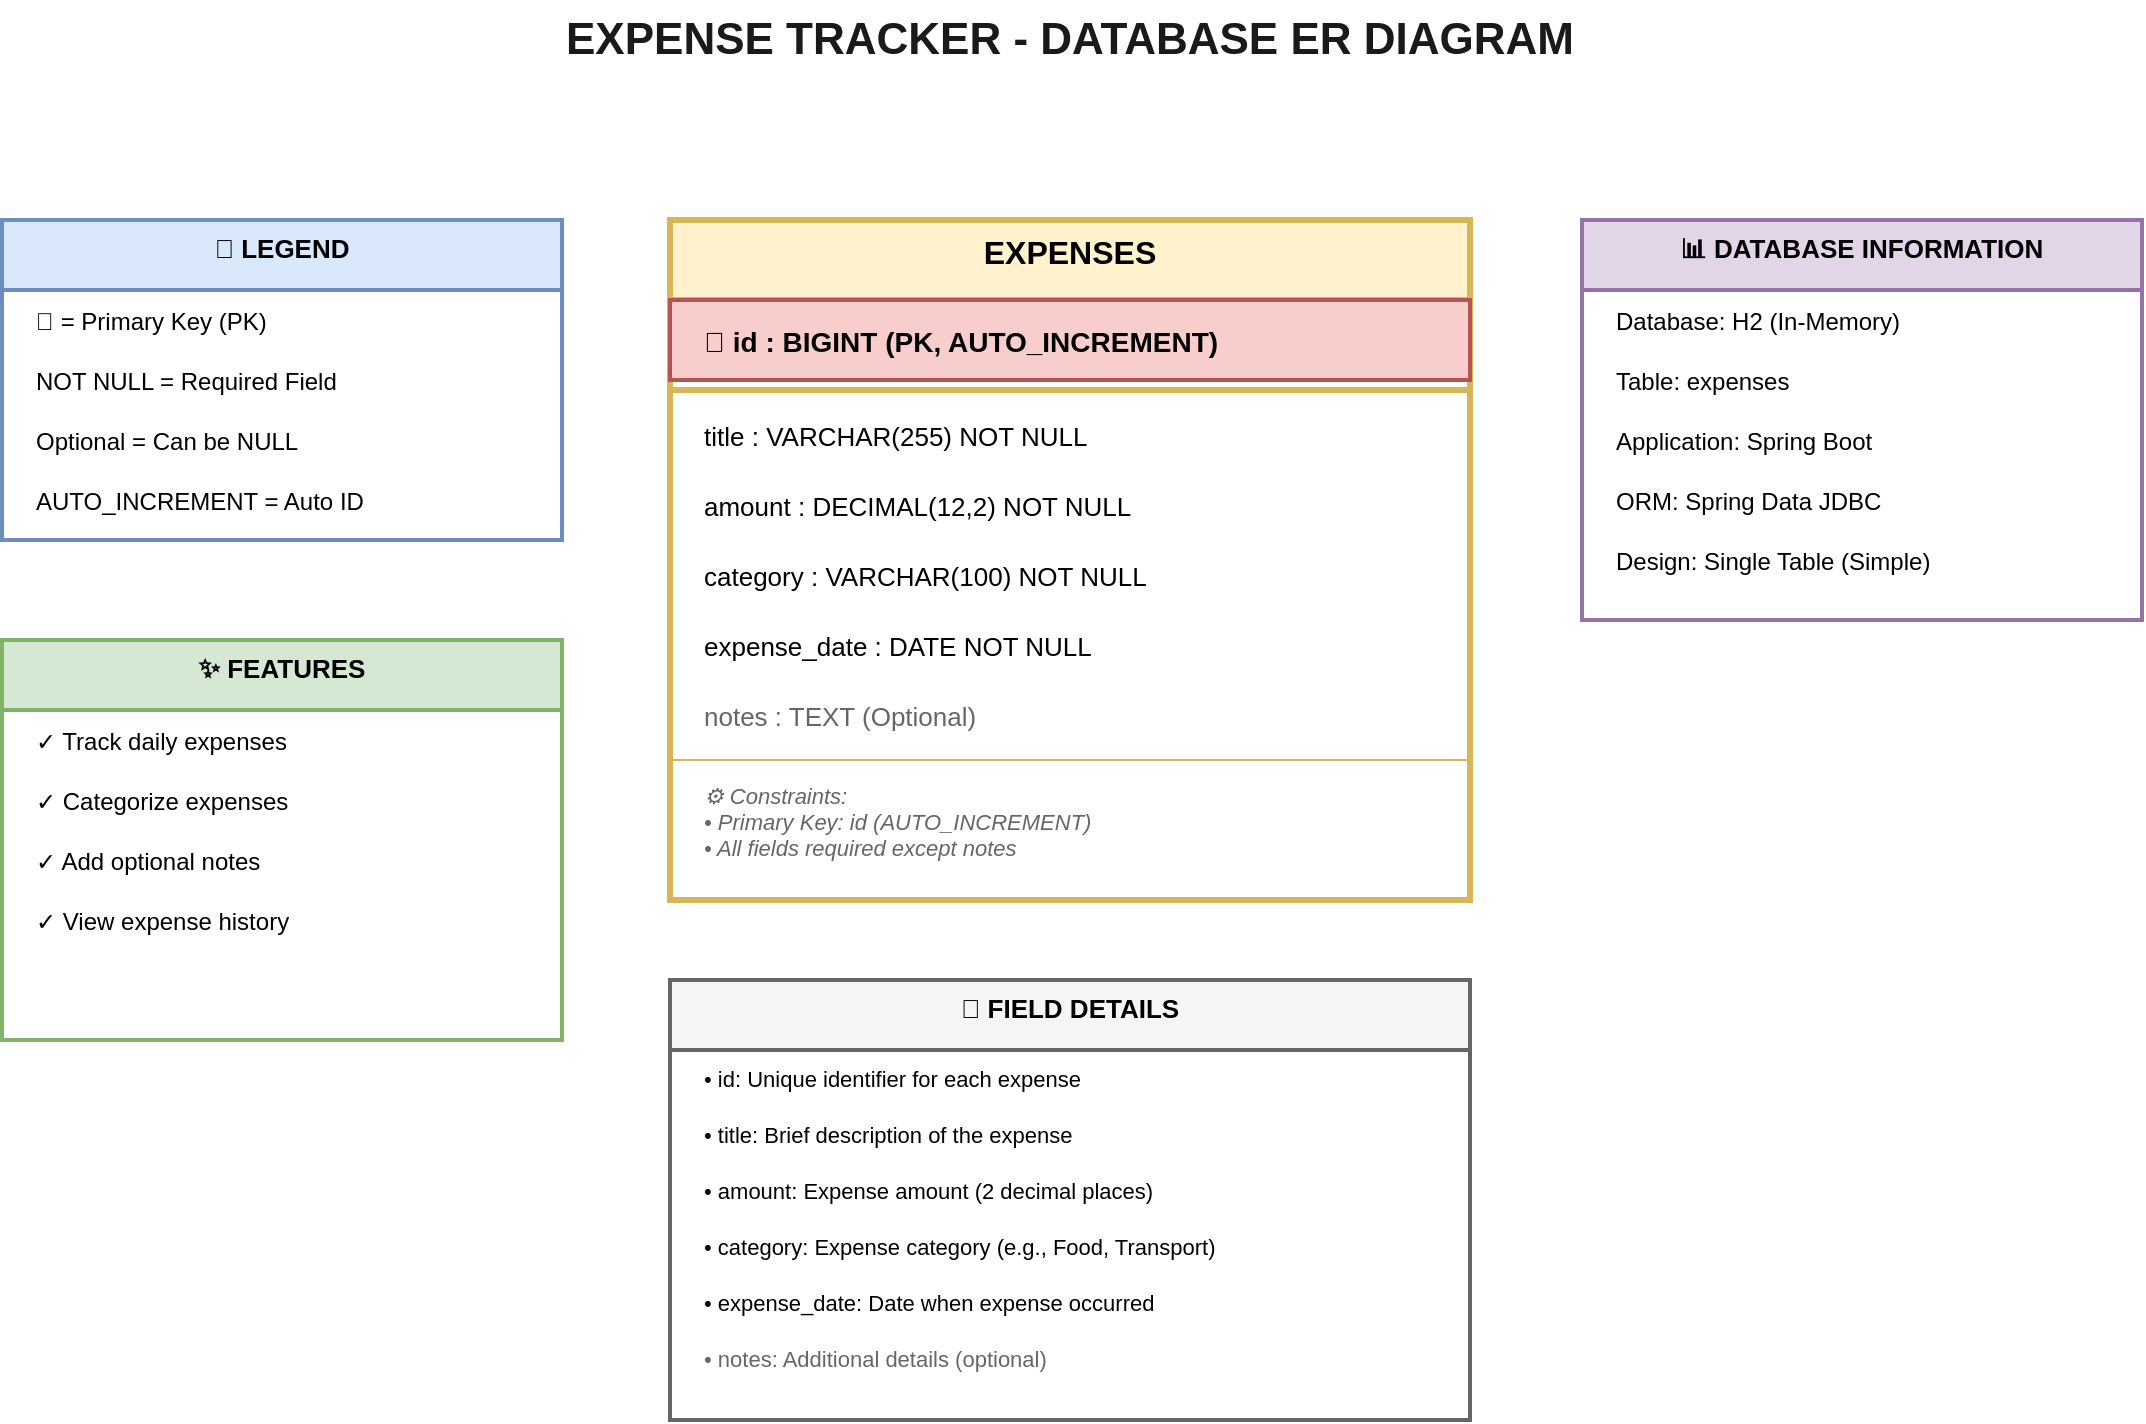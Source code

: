 <mxfile version="24.0.0" type="device">
  <diagram name="Expense Tracker - ER Diagram" id="expenses-er-diagram">
    <mxGraphModel dx="1422" dy="794" grid="1" gridSize="10" guides="1" tooltips="1" connect="1" arrows="1" fold="1" page="1" pageScale="1" pageWidth="1169" pageHeight="827" math="0" shadow="0">
      <root>
        <mxCell id="0" />
        <mxCell id="1" parent="0" />
        
        <!-- Title -->
        <mxCell id="title" value="EXPENSE TRACKER - DATABASE ER DIAGRAM" style="text;html=1;strokeColor=none;fillColor=none;align=center;verticalAlign=middle;whiteSpace=wrap;rounded=0;fontSize=22;fontStyle=1;fontColor=#1a1a1a;" vertex="1" parent="1">
          <mxGeometry x="284" y="40" width="600" height="40" as="geometry" />
        </mxCell>
        
        <!-- EXPENSES Entity (Main Table) -->
        <mxCell id="expenses-entity" value="EXPENSES" style="swimlane;fontStyle=1;align=center;verticalAlign=top;childLayout=stackLayout;horizontal=1;startSize=40;horizontalStack=0;resizeParent=1;resizeParentMax=0;resizeLast=0;collapsible=0;marginBottom=0;fillColor=#fff2cc;strokeColor=#d6b656;fontSize=16;strokeWidth=3;" vertex="1" parent="1">
          <mxGeometry x="384" y="150" width="400" height="340" as="geometry" />
        </mxCell>
        
        <!-- Primary Key -->
        <mxCell id="pk-id" value="🔑 id : BIGINT (PK, AUTO_INCREMENT)" style="text;strokeColor=#b85450;fillColor=#f8cecc;align=left;verticalAlign=middle;spacingLeft=15;spacingRight=10;overflow=hidden;rotatable=0;points=[[0,0.5],[1,0.5]];portConstraint=eastwest;fontStyle=1;fontSize=14;strokeWidth=2;" vertex="1" parent="expenses-entity">
          <mxGeometry y="40" width="400" height="40" as="geometry" />
        </mxCell>
        
        <!-- Separator -->
        <mxCell id="separator1" value="" style="line;strokeWidth=3;fillColor=none;align=left;verticalAlign=middle;spacingTop=-1;spacingLeft=3;spacingRight=3;rotatable=0;labelPosition=right;points=[];portConstraint=eastwest;strokeColor=#d6b656;" vertex="1" parent="expenses-entity">
          <mxGeometry y="80" width="400" height="10" as="geometry" />
        </mxCell>
        
        <!-- Attributes -->
        <mxCell id="attr-title" value="title : VARCHAR(255) NOT NULL" style="text;strokeColor=none;fillColor=none;align=left;verticalAlign=middle;spacingLeft=15;spacingRight=10;overflow=hidden;rotatable=0;points=[[0,0.5],[1,0.5]];portConstraint=eastwest;fontSize=13;" vertex="1" parent="expenses-entity">
          <mxGeometry y="90" width="400" height="35" as="geometry" />
        </mxCell>
        
        <mxCell id="attr-amount" value="amount : DECIMAL(12,2) NOT NULL" style="text;strokeColor=none;fillColor=none;align=left;verticalAlign=middle;spacingLeft=15;spacingRight=10;overflow=hidden;rotatable=0;points=[[0,0.5],[1,0.5]];portConstraint=eastwest;fontSize=13;" vertex="1" parent="expenses-entity">
          <mxGeometry y="125" width="400" height="35" as="geometry" />
        </mxCell>
        
        <mxCell id="attr-category" value="category : VARCHAR(100) NOT NULL" style="text;strokeColor=none;fillColor=none;align=left;verticalAlign=middle;spacingLeft=15;spacingRight=10;overflow=hidden;rotatable=0;points=[[0,0.5],[1,0.5]];portConstraint=eastwest;fontSize=13;" vertex="1" parent="expenses-entity">
          <mxGeometry y="160" width="400" height="35" as="geometry" />
        </mxCell>
        
        <mxCell id="attr-date" value="expense_date : DATE NOT NULL" style="text;strokeColor=none;fillColor=none;align=left;verticalAlign=middle;spacingLeft=15;spacingRight=10;overflow=hidden;rotatable=0;points=[[0,0.5],[1,0.5]];portConstraint=eastwest;fontSize=13;" vertex="1" parent="expenses-entity">
          <mxGeometry y="195" width="400" height="35" as="geometry" />
        </mxCell>
        
        <mxCell id="attr-notes" value="notes : TEXT (Optional)" style="text;strokeColor=none;fillColor=none;align=left;verticalAlign=middle;spacingLeft=15;spacingRight=10;overflow=hidden;rotatable=0;points=[[0,0.5],[1,0.5]];portConstraint=eastwest;fontSize=13;fontColor=#666666;" vertex="1" parent="expenses-entity">
          <mxGeometry y="230" width="400" height="35" as="geometry" />
        </mxCell>
        
        <!-- Separator -->
        <mxCell id="separator2" value="" style="line;strokeWidth=2;fillColor=none;align=left;verticalAlign=middle;spacingTop=-1;spacingLeft=3;spacingRight=3;rotatable=0;labelPosition=right;points=[];portConstraint=eastwest;strokeColor=#d6b656;strokeWidth=1;" vertex="1" parent="expenses-entity">
          <mxGeometry y="265" width="400" height="10" as="geometry" />
        </mxCell>
        
        <!-- Constraints Info -->
        <mxCell id="constraints" value="⚙️ Constraints:&#xa;• Primary Key: id (AUTO_INCREMENT)&#xa;• All fields required except notes" style="text;strokeColor=none;fillColor=none;align=left;verticalAlign=top;spacingLeft=15;spacingRight=10;overflow=hidden;rotatable=0;points=[[0,0.5],[1,0.5]];portConstraint=eastwest;fontSize=11;fontStyle=2;fontColor=#666666;" vertex="1" parent="expenses-entity">
          <mxGeometry y="275" width="400" height="55" as="geometry" />
        </mxCell>
        
        <!-- Database Info Box -->
        <mxCell id="db-info" value="📊 DATABASE INFORMATION" style="swimlane;fontStyle=1;align=center;verticalAlign=top;childLayout=stackLayout;horizontal=1;startSize=35;horizontalStack=0;resizeParent=1;resizeParentMax=0;resizeLast=0;collapsible=0;marginBottom=0;fillColor=#e1d5e7;strokeColor=#9673a6;fontSize=13;strokeWidth=2;" vertex="1" parent="1">
          <mxGeometry x="840" y="150" width="280" height="200" as="geometry" />
        </mxCell>
        <mxCell id="db-type" value="Database: H2 (In-Memory)" style="text;strokeColor=none;fillColor=none;align=left;verticalAlign=middle;spacingLeft=15;spacingRight=10;overflow=hidden;rotatable=0;points=[[0,0.5],[1,0.5]];portConstraint=eastwest;fontSize=12;" vertex="1" parent="db-info">
          <mxGeometry y="35" width="280" height="30" as="geometry" />
        </mxCell>
        <mxCell id="db-table" value="Table: expenses" style="text;strokeColor=none;fillColor=none;align=left;verticalAlign=middle;spacingLeft=15;spacingRight=10;overflow=hidden;rotatable=0;points=[[0,0.5],[1,0.5]];portConstraint=eastwest;fontSize=12;" vertex="1" parent="db-info">
          <mxGeometry y="65" width="280" height="30" as="geometry" />
        </mxCell>
        <mxCell id="db-app" value="Application: Spring Boot" style="text;strokeColor=none;fillColor=none;align=left;verticalAlign=middle;spacingLeft=15;spacingRight=10;overflow=hidden;rotatable=0;points=[[0,0.5],[1,0.5]];portConstraint=eastwest;fontSize=12;" vertex="1" parent="db-info">
          <mxGeometry y="95" width="280" height="30" as="geometry" />
        </mxCell>
        <mxCell id="db-orm" value="ORM: Spring Data JDBC" style="text;strokeColor=none;fillColor=none;align=left;verticalAlign=middle;spacingLeft=15;spacingRight=10;overflow=hidden;rotatable=0;points=[[0,0.5],[1,0.5]];portConstraint=eastwest;fontSize=12;" vertex="1" parent="db-info">
          <mxGeometry y="125" width="280" height="30" as="geometry" />
        </mxCell>
        <mxCell id="db-design" value="Design: Single Table (Simple)" style="text;strokeColor=none;fillColor=none;align=left;verticalAlign=middle;spacingLeft=15;spacingRight=10;overflow=hidden;rotatable=0;points=[[0,0.5],[1,0.5]];portConstraint=eastwest;fontSize=12;" vertex="1" parent="db-info">
          <mxGeometry y="155" width="280" height="30" as="geometry" />
        </mxCell>
        
        <!-- Legend Box -->
        <mxCell id="legend-box" value="📖 LEGEND" style="swimlane;fontStyle=1;align=center;verticalAlign=top;childLayout=stackLayout;horizontal=1;startSize=35;horizontalStack=0;resizeParent=1;resizeParentMax=0;resizeLast=0;collapsible=0;marginBottom=0;fillColor=#dae8fc;strokeColor=#6c8ebf;fontSize=13;strokeWidth=2;" vertex="1" parent="1">
          <mxGeometry x="50" y="150" width="280" height="160" as="geometry" />
        </mxCell>
        <mxCell id="legend-pk" value="🔑 = Primary Key (PK)" style="text;strokeColor=none;fillColor=none;align=left;verticalAlign=middle;spacingLeft=15;spacingRight=10;overflow=hidden;rotatable=0;points=[[0,0.5],[1,0.5]];portConstraint=eastwest;fontSize=12;" vertex="1" parent="legend-box">
          <mxGeometry y="35" width="280" height="30" as="geometry" />
        </mxCell>
        <mxCell id="legend-nn" value="NOT NULL = Required Field" style="text;strokeColor=none;fillColor=none;align=left;verticalAlign=middle;spacingLeft=15;spacingRight=10;overflow=hidden;rotatable=0;points=[[0,0.5],[1,0.5]];portConstraint=eastwest;fontSize=12;" vertex="1" parent="legend-box">
          <mxGeometry y="65" width="280" height="30" as="geometry" />
        </mxCell>
        <mxCell id="legend-optional" value="Optional = Can be NULL" style="text;strokeColor=none;fillColor=none;align=left;verticalAlign=middle;spacingLeft=15;spacingRight=10;overflow=hidden;rotatable=0;points=[[0,0.5],[1,0.5]];portConstraint=eastwest;fontSize=12;" vertex="1" parent="legend-box">
          <mxGeometry y="95" width="280" height="30" as="geometry" />
        </mxCell>
        <mxCell id="legend-auto" value="AUTO_INCREMENT = Auto ID" style="text;strokeColor=none;fillColor=none;align=left;verticalAlign=middle;spacingLeft=15;spacingRight=10;overflow=hidden;rotatable=0;points=[[0,0.5],[1,0.5]];portConstraint=eastwest;fontSize=12;" vertex="1" parent="legend-box">
          <mxGeometry y="125" width="280" height="30" as="geometry" />
        </mxCell>
        
        <!-- Field Details Box -->
        <mxCell id="details-box" value="📝 FIELD DETAILS" style="swimlane;fontStyle=1;align=center;verticalAlign=top;childLayout=stackLayout;horizontal=1;startSize=35;horizontalStack=0;resizeParent=1;resizeParentMax=0;resizeLast=0;collapsible=0;marginBottom=0;fillColor=#f5f5f5;strokeColor=#666666;fontSize=13;strokeWidth=2;" vertex="1" parent="1">
          <mxGeometry x="384" y="530" width="400" height="220" as="geometry" />
        </mxCell>
        <mxCell id="detail-id" value="• id: Unique identifier for each expense" style="text;strokeColor=none;fillColor=none;align=left;verticalAlign=middle;spacingLeft=15;spacingRight=10;overflow=hidden;rotatable=0;points=[[0,0.5],[1,0.5]];portConstraint=eastwest;fontSize=11;" vertex="1" parent="details-box">
          <mxGeometry y="35" width="400" height="28" as="geometry" />
        </mxCell>
        <mxCell id="detail-title" value="• title: Brief description of the expense" style="text;strokeColor=none;fillColor=none;align=left;verticalAlign=middle;spacingLeft=15;spacingRight=10;overflow=hidden;rotatable=0;points=[[0,0.5],[1,0.5]];portConstraint=eastwest;fontSize=11;" vertex="1" parent="details-box">
          <mxGeometry y="63" width="400" height="28" as="geometry" />
        </mxCell>
        <mxCell id="detail-amount" value="• amount: Expense amount (2 decimal places)" style="text;strokeColor=none;fillColor=none;align=left;verticalAlign=middle;spacingLeft=15;spacingRight=10;overflow=hidden;rotatable=0;points=[[0,0.5],[1,0.5]];portConstraint=eastwest;fontSize=11;" vertex="1" parent="details-box">
          <mxGeometry y="91" width="400" height="28" as="geometry" />
        </mxCell>
        <mxCell id="detail-category" value="• category: Expense category (e.g., Food, Transport)" style="text;strokeColor=none;fillColor=none;align=left;verticalAlign=middle;spacingLeft=15;spacingRight=10;overflow=hidden;rotatable=0;points=[[0,0.5],[1,0.5]];portConstraint=eastwest;fontSize=11;" vertex="1" parent="details-box">
          <mxGeometry y="119" width="400" height="28" as="geometry" />
        </mxCell>
        <mxCell id="detail-date" value="• expense_date: Date when expense occurred" style="text;strokeColor=none;fillColor=none;align=left;verticalAlign=middle;spacingLeft=15;spacingRight=10;overflow=hidden;rotatable=0;points=[[0,0.5],[1,0.5]];portConstraint=eastwest;fontSize=11;" vertex="1" parent="details-box">
          <mxGeometry y="147" width="400" height="28" as="geometry" />
        </mxCell>
        <mxCell id="detail-notes" value="• notes: Additional details (optional)" style="text;strokeColor=none;fillColor=none;align=left;verticalAlign=middle;spacingLeft=15;spacingRight=10;overflow=hidden;rotatable=0;points=[[0,0.5],[1,0.5]];portConstraint=eastwest;fontSize=11;fontColor=#666666;" vertex="1" parent="details-box">
          <mxGeometry y="175" width="400" height="28" as="geometry" />
        </mxCell>
        
        <!-- Features Box -->
        <mxCell id="features-box" value="✨ FEATURES" style="swimlane;fontStyle=1;align=center;verticalAlign=top;childLayout=stackLayout;horizontal=1;startSize=35;horizontalStack=0;resizeParent=1;resizeParentMax=0;resizeLast=0;collapsible=0;marginBottom=0;fillColor=#d5e8d4;strokeColor=#82b366;fontSize=13;strokeWidth=2;" vertex="1" parent="1">
          <mxGeometry x="50" y="360" width="280" height="200" as="geometry" />
        </mxCell>
        <mxCell id="feat-1" value="✓ Track daily expenses" style="text;strokeColor=none;fillColor=none;align=left;verticalAlign=middle;spacingLeft=15;spacingRight=10;overflow=hidden;rotatable=0;points=[[0,0.5],[1,0.5]];portConstraint=eastwest;fontSize=12;" vertex="1" parent="features-box">
          <mxGeometry y="35" width="280" height="30" as="geometry" />
        </mxCell>
        <mxCell id="feat-2" value="✓ Categorize expenses" style="text;strokeColor=none;fillColor=none;align=left;verticalAlign=middle;spacingLeft=15;spacingRight=10;overflow=hidden;rotatable=0;points=[[0,0.5],[1,0.5]];portConstraint=eastwest;fontSize=12;" vertex="1" parent="features-box">
          <mxGeometry y="65" width="280" height="30" as="geometry" />
        </mxCell>
        <mxCell id="feat-3" value="✓ Add optional notes" style="text;strokeColor=none;fillColor=none;align=left;verticalAlign=middle;spacingLeft=15;spacingRight=10;overflow=hidden;rotatable=0;points=[[0,0.5],[1,0.5]];portConstraint=eastwest;fontSize=12;" vertex="1" parent="features-box">
          <mxGeometry y="95" width="280" height="30" as="geometry" />
        </mxCell>
        <mxCell id="feat-4" value="✓ View expense history" style="text;strokeColor=none;fillColor=none;align=left;verticalAlign=middle;spacingLeft=15;spacingRight=10;overflow=hidden;rotatable=0;points=[[0,0.5],[1,0.5]];portConstraint=eastwest;fontSize=12;" vertex="1" parent="features-box">
          <mxGeometry y="125" width="280" height="30" as="geometry" />
        </mxCell>
        <mxCell id="feat-5" value="✓ Simple & lightweight" style="text;strokeColor=none;fillColor=none;align=left;verticalAlign=middle;spacingLeft=15;spacingRight=10;overflow=hidden;rotatable=0;points=[[0,0.5],[1,0.5]];portConstraint=eastwest;fontSize=12;" vertex="1" parent="features-box">
          <mxGeometry y="155" width="280" height="30" as="geometry" />
        </mxCell>
        
        <!-- Tech Stack Box -->
        <mxCell id="tech-box" value="🔧 TECHNOLOGY STACK" style="swimlane;fontStyle=1;align=center;verticalAlign=top;childLayout=stackLayout;horizontal=1;startSize=35;horizontalStack=0;resizeParent=1;resizeParentMax=0;resizeLast=0;collapsible=0;marginBottom=0;fillColor=#ffe6cc;strokeColor=#d79b00;fontSize=13;strokeWidth=2;" vertex="1" parent="1">
          <mxGeometry x="840" y="390" width="280" height="200" as="geometry" />
        </mxCell>
        <mxCell id="tech-1" value="Backend: Spring Boot" style="text;strokeColor=none;fillColor=none;align=left;verticalAlign=middle;spacingLeft=15;spacingRight=10;overflow=hidden;rotatable=0;points=[[0,0.5],[1,0.5]];portConstraint=eastwest;fontSize=12;" vertex="1" parent="tech-box">
          <mxGeometry y="35" width="280" height="30" as="geometry" />
        </mxCell>
        <mxCell id="tech-2" value="Database: H2 (In-Memory)" style="text;strokeColor=none;fillColor=none;align=left;verticalAlign=middle;spacingLeft=15;spacingRight=10;overflow=hidden;rotatable=0;points=[[0,0.5],[1,0.5]];portConstraint=eastwest;fontSize=12;" vertex="1" parent="tech-box">
          <mxGeometry y="65" width="280" height="30" as="geometry" />
        </mxCell>
        <mxCell id="tech-3" value="Frontend: HTML, CSS, JS" style="text;strokeColor=none;fillColor=none;align=left;verticalAlign=middle;spacingLeft=15;spacingRight=10;overflow=hidden;rotatable=0;points=[[0,0.5],[1,0.5]];portConstraint=eastwest;fontSize=12;" vertex="1" parent="tech-box">
          <mxGeometry y="95" width="280" height="30" as="geometry" />
        </mxCell>
        <mxCell id="tech-4" value="Build Tool: Maven" style="text;strokeColor=none;fillColor=none;align=left;verticalAlign=middle;spacingLeft=15;spacingRight=10;overflow=hidden;rotatable=0;points=[[0,0.5],[1,0.5]];portConstraint=eastwest;fontSize=12;" vertex="1" parent="tech-box">
          <mxGeometry y="125" width="280" height="30" as="geometry" />
        </mxCell>
        <mxCell id="tech-5" value="API: RESTful endpoints" style="text;strokeColor=none;fillColor=none;align=left;verticalAlign=middle;spacingLeft=15;spacingRight=10;overflow=hidden;rotatable=0;points=[[0,0.5],[1,0.5]];portConstraint=eastwest;fontSize=12;" vertex="1" parent="tech-box">
          <mxGeometry y="155" width="280" height="30" as="geometry" />
        </mxCell>
        
        <!-- Sample Data Box -->
        <mxCell id="sample-box" value="📋 SAMPLE DATA EXAMPLE" style="swimlane;fontStyle=1;align=center;verticalAlign=top;childLayout=stackLayout;horizontal=1;startSize=35;horizontalStack=0;resizeParent=1;resizeParentMax=0;resizeLast=0;collapsible=0;marginBottom=0;fillColor=#f8cecc;strokeColor=#b85450;fontSize=13;strokeWidth=2;" vertex="1" parent="1">
          <mxGeometry x="50" y="600" width="280" height="150" as="geometry" />
        </mxCell>
        <mxCell id="sample-1" value="id: 1" style="text;strokeColor=none;fillColor=none;align=left;verticalAlign=middle;spacingLeft=15;spacingRight=10;overflow=hidden;rotatable=0;points=[[0,0.5],[1,0.5]];portConstraint=eastwest;fontSize=11;fontFamily=Courier New;" vertex="1" parent="sample-box">
          <mxGeometry y="35" width="280" height="23" as="geometry" />
        </mxCell>
        <mxCell id="sample-2" value="title: 'Grocery Shopping'" style="text;strokeColor=none;fillColor=none;align=left;verticalAlign=middle;spacingLeft=15;spacingRight=10;overflow=hidden;rotatable=0;points=[[0,0.5],[1,0.5]];portConstraint=eastwest;fontSize=11;fontFamily=Courier New;" vertex="1" parent="sample-box">
          <mxGeometry y="58" width="280" height="23" as="geometry" />
        </mxCell>
        <mxCell id="sample-3" value="amount: 1250.50" style="text;strokeColor=none;fillColor=none;align=left;verticalAlign=middle;spacingLeft=15;spacingRight=10;overflow=hidden;rotatable=0;points=[[0,0.5],[1,0.5]];portConstraint=eastwest;fontSize=11;fontFamily=Courier New;" vertex="1" parent="sample-box">
          <mxGeometry y="81" width="280" height="23" as="geometry" />
        </mxCell>
        <mxCell id="sample-4" value="category: 'Food'" style="text;strokeColor=none;fillColor=none;align=left;verticalAlign=middle;spacingLeft=15;spacingRight=10;overflow=hidden;rotatable=0;points=[[0,0.5],[1,0.5]];portConstraint=eastwest;fontSize=11;fontFamily=Courier New;" vertex="1" parent="sample-box">
          <mxGeometry y="104" width="280" height="23" as="geometry" />
        </mxCell>
        <mxCell id="sample-5" value="expense_date: '2025-10-13'" style="text;strokeColor=none;fillColor=none;align=left;verticalAlign=middle;spacingLeft=15;spacingRight=10;overflow=hidden;rotatable=0;points=[[0,0.5],[1,0.5]];portConstraint=eastwest;fontSize=11;fontFamily=Courier New;" vertex="1" parent="sample-box">
          <mxGeometry y="127" width="280" height="23" as="geometry" />
        </mxCell>
        
        <!-- Footer Note -->
        <mxCell id="footer" value="This diagram represents the current simple expense tracker database schema with a single table design." style="text;html=1;strokeColor=none;fillColor=none;align=center;verticalAlign=middle;whiteSpace=wrap;rounded=0;fontSize=11;fontStyle=2;fontColor=#666666;" vertex="1" parent="1">
          <mxGeometry x="384" y="770" width="400" height="30" as="geometry" />
        </mxCell>
        
      </root>
    </mxGraphModel>
  </diagram>
</mxfile>